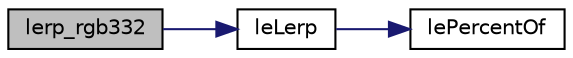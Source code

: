 digraph "lerp_rgb332"
{
 // LATEX_PDF_SIZE
  edge [fontname="Helvetica",fontsize="10",labelfontname="Helvetica",labelfontsize="10"];
  node [fontname="Helvetica",fontsize="10",shape=record];
  rankdir="LR";
  Node1 [label="lerp_rgb332",height=0.2,width=0.4,color="black", fillcolor="grey75", style="filled", fontcolor="black",tooltip=" "];
  Node1 -> Node2 [color="midnightblue",fontsize="10",style="solid",fontname="Helvetica"];
  Node2 [label="leLerp",height=0.2,width=0.4,color="black", fillcolor="white", style="filled",URL="$legato__math_8c.html#a0ae4ff7cc3174a0c39976874a180e263",tooltip=" "];
  Node2 -> Node3 [color="midnightblue",fontsize="10",style="solid",fontname="Helvetica"];
  Node3 [label="lePercentOf",height=0.2,width=0.4,color="black", fillcolor="white", style="filled",URL="$legato__math_8c.html#ae238ed9879981ecead3774ac347b1e38",tooltip=" "];
}
